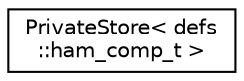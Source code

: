 digraph "Graphical Class Hierarchy"
{
  edge [fontname="Helvetica",fontsize="10",labelfontname="Helvetica",labelfontsize="10"];
  node [fontname="Helvetica",fontsize="10",shape=record];
  rankdir="LR";
  Node1 [label="PrivateStore\< defs\l::ham_comp_t \>",height=0.2,width=0.4,color="black", fillcolor="white", style="filled",URL="$classPrivateStore.html"];
}
